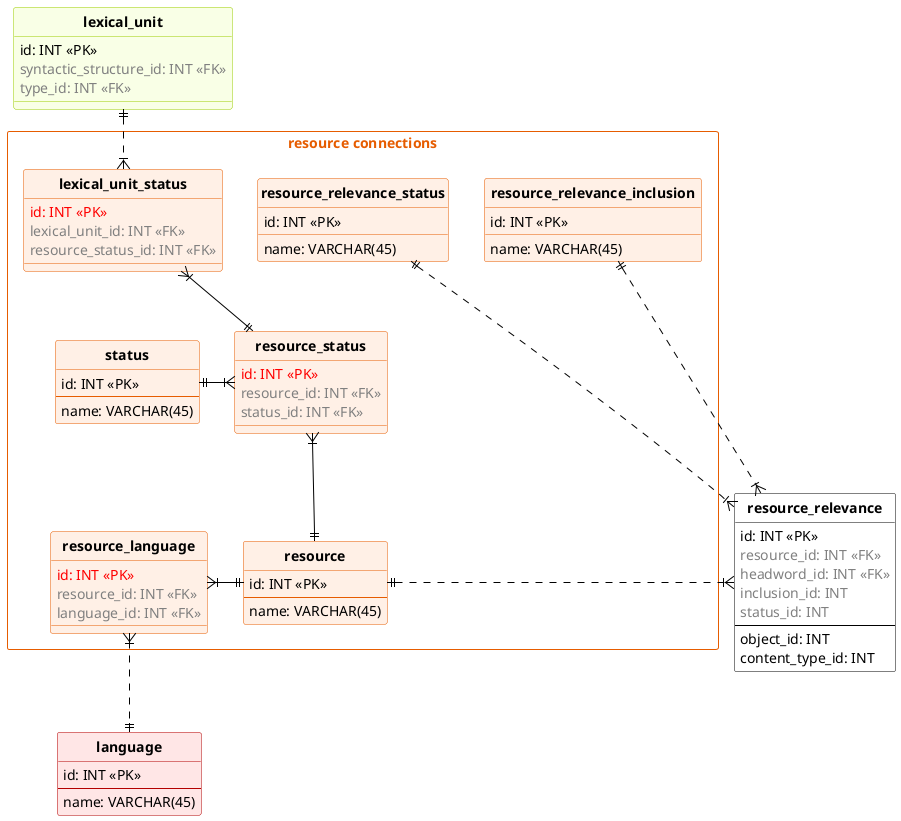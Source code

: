 @startuml ER

skinparam class {
  backgroundColor white
  backgroundColor<<sense>> #e8f5fc
  backgroundColor<<sense_frame>> #f9ecf9
  backgroundColor<<lexical_unit>> #f9ffe6
  backgroundColor<<syntactic_structure>> #f9f2ec
  backgroundColor<<morphological>> #e6ffe6
  backgroundColor<<example>> #ffffe6
  backgroundColor<<feature>> #f2f2f2
  backgroundColor<<multilingual>> #ffe6e6
  backgroundColor<<connections>> #fff0e6
  borderColor black
  borderColor<<sense>> #5FB8EC
  borderColor<<sense_frame>> #d477d4
  borderColor<<lexical_unit>> #9ccc00
  borderColor<<syntactic_structure>> #996633
  borderColor<<morphological>> #00b300
  borderColor<<example>> #cccc00
  borderColor<<feature>> #737373
  borderColor<<multilingual>> #b30000
  borderColor<<connections>> #e65c00
  arrowColor black
}

skinparam rectangle {
  backgroundColor white
  borderColor<<sense>> #5FB8EC
  borderColor<<sense_frame>> #d477d4
  borderColor<<lexical_unit>> #9ccc00
  borderColor<<syntactic_structure>> #996633
  borderColor<<morphological>> #00b300
  borderColor<<example>> #cccc00
  borderColor<<feature>> #737373
  borderColor<<multilingual>> #b30000
  borderColor<<connections>> #e65c00
}

skinparam backgroundcolor transparent
'left to right direction
hide circle
hide stereotype
'hide members

rectangle "<color:#e65c00>resource connections" <<connections>> {
  entity "**status**" as status <<connections>> {
    id: INT <<PK>>
    --
    name: VARCHAR(45)
  }

  entity "**resource**" as resource <<connections>> {
    id: INT <<PK>>
    --
    name: VARCHAR(45)
  }

  entity "**resource_status**" as resource_status <<connections>> {
    <color:red>id: INT <<PK>>
    <color:#gray>resource_id: INT <<FK>>
    <color:#gray>status_id: INT <<FK>>
  }

  entity "<U+0020>**resource_language** " as resource_language <<connections>> {
    <color:red>id: INT <<PK>>
    <color:#gray>resource_id: INT <<FK>>
    <color:#gray>language_id: INT <<FK>>
  }

  entity "<U+0020>**resource_relevance_inclusion** " as resource_relevance_inclusion <<connections>> {
    id: INT <<PK>>
    name: VARCHAR(45)
  }

  entity "**resource_relevance_status**" as resource_relevance_status <<connections>> {
    id: INT <<PK>>
    name: VARCHAR(45)
  }

  entity "**lexical_unit_status**" as lexical_unit_status <<connections>> {
    <color:red>id: INT <<PK>>
    <color:#gray>lexical_unit_id: INT <<FK>>
    <color:#gray>resource_status_id: INT <<FK>>
  }

  resource_status }|-left-|| status
  resource_status }|-down-|| resource
  
  resource_language }|-right-|| resource
  lexical_unit_status }|--|| resource_status
  
}

entity "**language**" as language <<multilingual>> {
  id: INT <<PK>>
  --
  name: VARCHAR(45)
}

entity "<U+0020>**resource_relevance** " as resource_relevance {
  id: INT <<PK>>
  <color:#gray>resource_id: INT <<FK>>
  <color:#gray>headword_id: INT <<FK>>
  <color:#gray>inclusion_id: INT
  <color:#gray>status_id: INT
  --
  object_id: INT
  content_type_id: INT
}

entity "<U+0020>**lexical_unit** " as lexical_unit <<lexical_unit>> {
  id: INT <<PK>>
  <color:#gray>syntactic_structure_id: INT <<FK>>
  <color:#gray>type_id: INT <<FK>>
}

resource_language }|.down.|| language
lexical_unit_status }|.up.|| lexical_unit

resource_relevance }|.up.|| resource_relevance_inclusion
resource_relevance }|.up.|| resource_relevance_status
resource_relevance }|.left.|| resource

@enduml